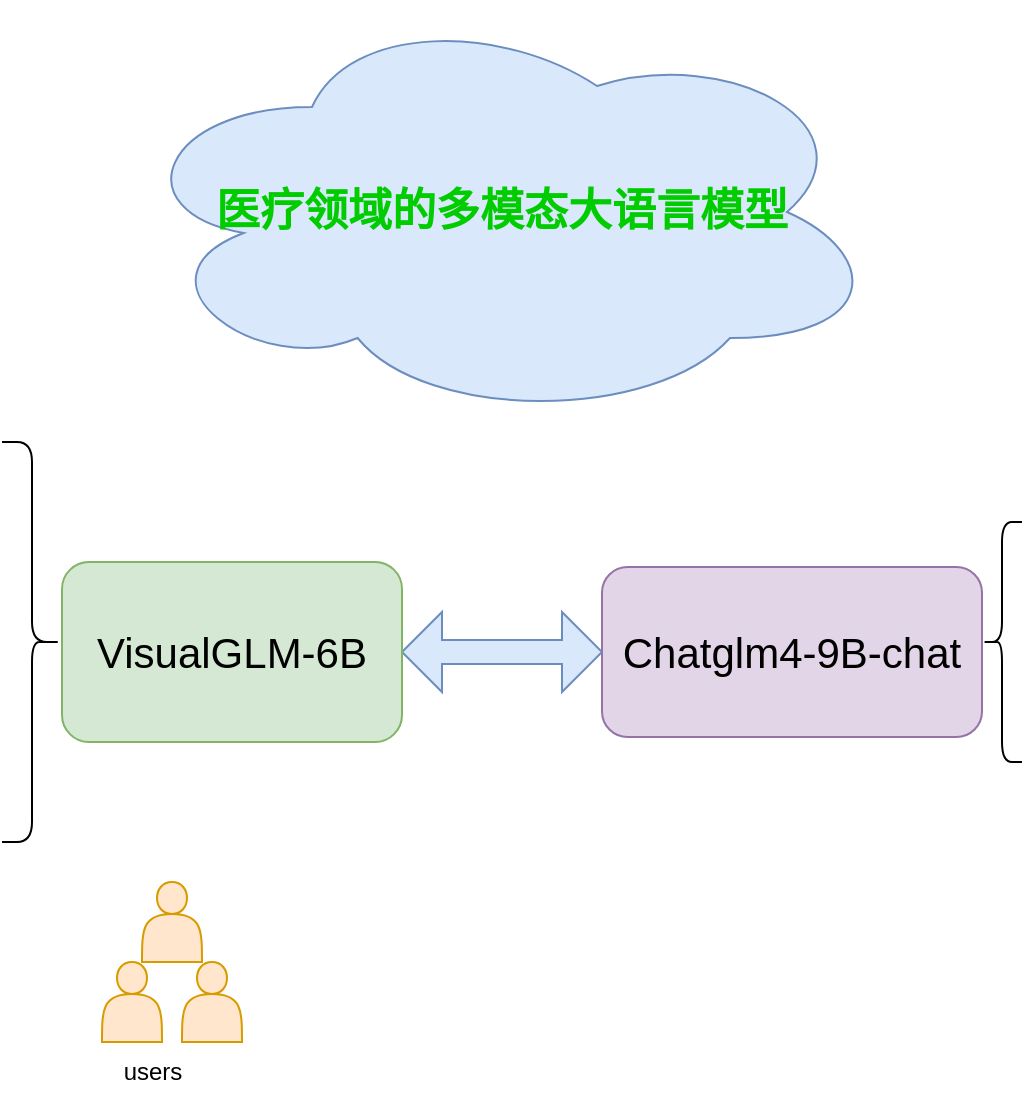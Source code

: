 <mxfile version="25.0.3">
  <diagram name="第 1 页" id="L2_1v1ckUM3RRqeBR0R3">
    <mxGraphModel dx="1417" dy="712" grid="1" gridSize="10" guides="1" tooltips="1" connect="1" arrows="1" fold="1" page="1" pageScale="1" pageWidth="827" pageHeight="1169" math="0" shadow="0">
      <root>
        <mxCell id="0" />
        <mxCell id="1" parent="0" />
        <mxCell id="-bTO8dplJWbbuG2e8g2P-1" value="&lt;font style=&quot;font-size: 22px;&quot; color=&quot;#00cc00&quot;&gt;&lt;b style=&quot;&quot;&gt;医疗领域的多模态大语言模型&lt;/b&gt;&lt;/font&gt;" style="ellipse;shape=cloud;whiteSpace=wrap;html=1;fillColor=#dae8fc;strokeColor=#6c8ebf;" vertex="1" parent="1">
          <mxGeometry x="220" y="40" width="380" height="210" as="geometry" />
        </mxCell>
        <mxCell id="-bTO8dplJWbbuG2e8g2P-2" value="" style="shape=actor;whiteSpace=wrap;html=1;fillColor=#ffe6cc;strokeColor=#d79b00;" vertex="1" parent="1">
          <mxGeometry x="210" y="520" width="30" height="40" as="geometry" />
        </mxCell>
        <mxCell id="-bTO8dplJWbbuG2e8g2P-3" value="" style="shape=actor;whiteSpace=wrap;html=1;fillColor=#ffe6cc;strokeColor=#d79b00;" vertex="1" parent="1">
          <mxGeometry x="250" y="520" width="30" height="40" as="geometry" />
        </mxCell>
        <mxCell id="-bTO8dplJWbbuG2e8g2P-4" value="" style="shape=actor;whiteSpace=wrap;html=1;fillColor=#ffe6cc;strokeColor=#d79b00;" vertex="1" parent="1">
          <mxGeometry x="230" y="480" width="30" height="40" as="geometry" />
        </mxCell>
        <mxCell id="-bTO8dplJWbbuG2e8g2P-6" value="users" style="text;html=1;align=center;verticalAlign=middle;resizable=0;points=[];autosize=1;strokeColor=none;fillColor=none;strokeWidth=15;" vertex="1" parent="1">
          <mxGeometry x="210" y="560" width="50" height="30" as="geometry" />
        </mxCell>
        <mxCell id="-bTO8dplJWbbuG2e8g2P-7" value="" style="shape=doubleArrow;whiteSpace=wrap;html=1;fillColor=#dae8fc;strokeColor=#6c8ebf;" vertex="1" parent="1">
          <mxGeometry x="360" y="345" width="100" height="40" as="geometry" />
        </mxCell>
        <mxCell id="-bTO8dplJWbbuG2e8g2P-8" value="&lt;font style=&quot;font-size: 21px;&quot;&gt;VisualGLM-6B&lt;/font&gt;" style="rounded=1;whiteSpace=wrap;html=1;fillColor=#d5e8d4;strokeColor=#82b366;" vertex="1" parent="1">
          <mxGeometry x="190" y="320" width="170" height="90" as="geometry" />
        </mxCell>
        <mxCell id="-bTO8dplJWbbuG2e8g2P-9" value="&lt;font style=&quot;font-size: 21px;&quot;&gt;Chatglm4-9B-chat&lt;/font&gt;" style="rounded=1;whiteSpace=wrap;html=1;fillColor=#e1d5e7;strokeColor=#9673a6;" vertex="1" parent="1">
          <mxGeometry x="460" y="322.5" width="190" height="85" as="geometry" />
        </mxCell>
        <mxCell id="-bTO8dplJWbbuG2e8g2P-10" value="" style="shape=curlyBracket;whiteSpace=wrap;html=1;rounded=1;flipH=1;labelPosition=right;verticalLabelPosition=middle;align=left;verticalAlign=middle;" vertex="1" parent="1">
          <mxGeometry x="160" y="260" width="30" height="200" as="geometry" />
        </mxCell>
        <mxCell id="-bTO8dplJWbbuG2e8g2P-11" value="" style="shape=curlyBracket;whiteSpace=wrap;html=1;rounded=1;labelPosition=left;verticalLabelPosition=middle;align=right;verticalAlign=middle;" vertex="1" parent="1">
          <mxGeometry x="650" y="300" width="20" height="120" as="geometry" />
        </mxCell>
      </root>
    </mxGraphModel>
  </diagram>
</mxfile>
